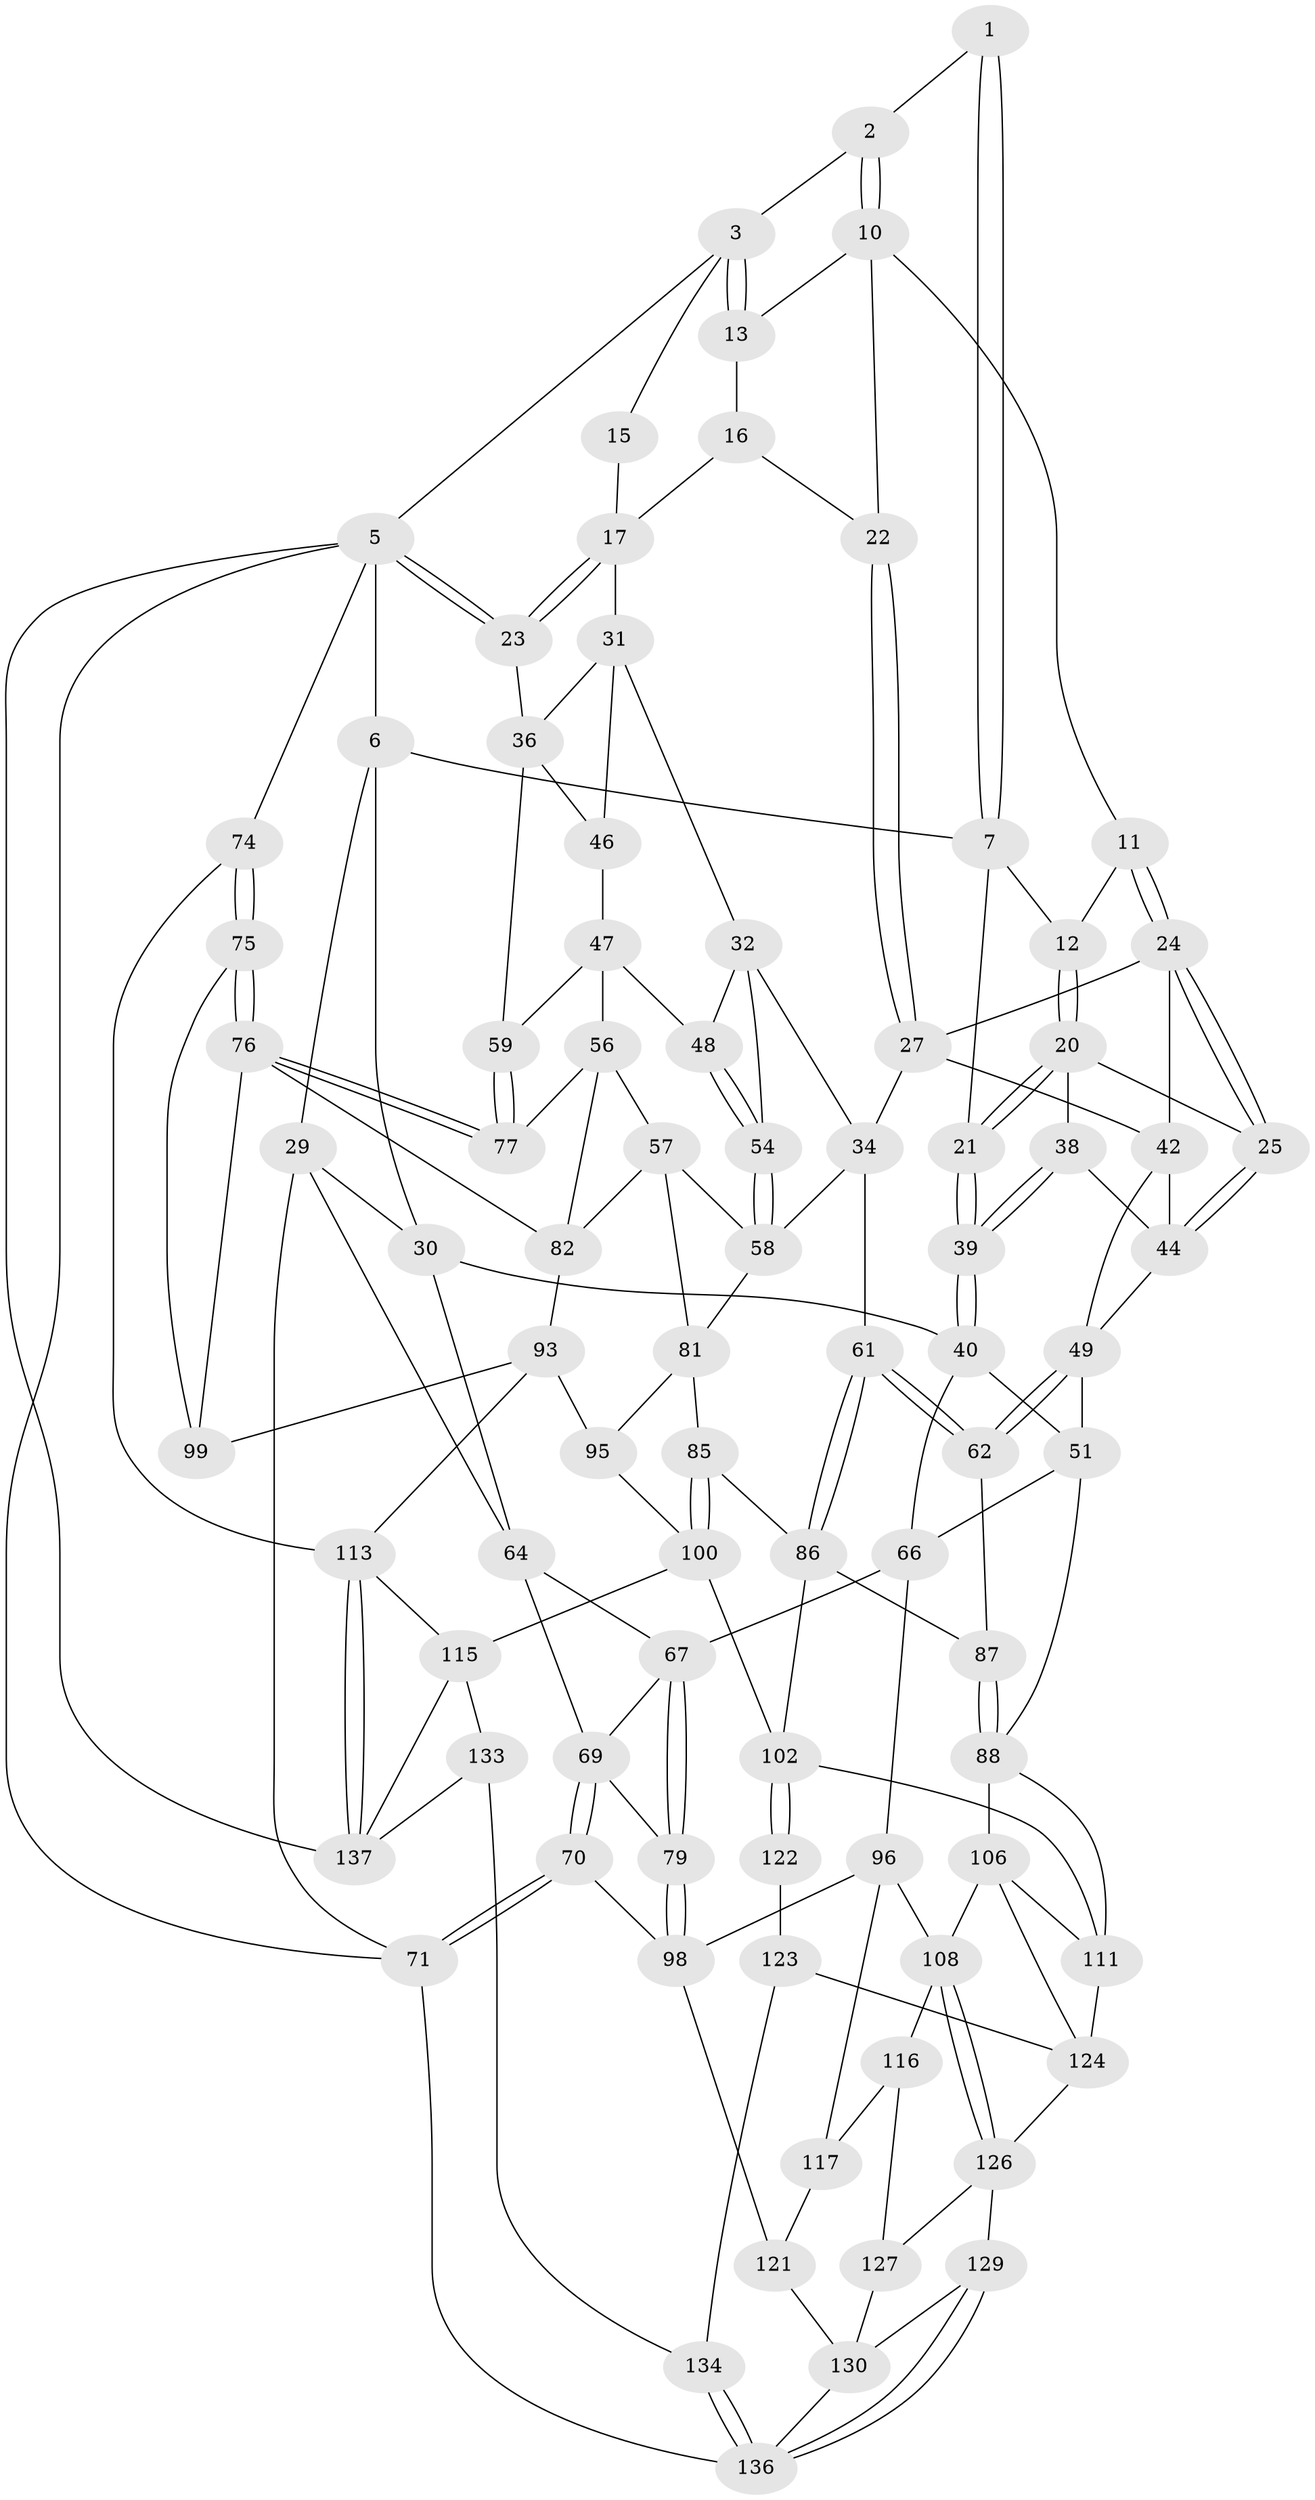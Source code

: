 // original degree distribution, {3: 0.04316546762589928, 4: 0.2158273381294964, 5: 0.4892086330935252, 6: 0.2517985611510791}
// Generated by graph-tools (version 1.1) at 2025/42/03/06/25 10:42:27]
// undirected, 86 vertices, 187 edges
graph export_dot {
graph [start="1"]
  node [color=gray90,style=filled];
  1 [pos="+0.30447652684948606+0"];
  2 [pos="+0.6302858975356889+0"];
  3 [pos="+0.6359700668754319+0",super="+4"];
  5 [pos="+1+0",super="+73"];
  6 [pos="+0.17466837512131086+0",super="+9"];
  7 [pos="+0.3422692973439793+0.06372674312942783",super="+8"];
  10 [pos="+0.5210787248863347+0.06993051052078263",super="+14"];
  11 [pos="+0.4969799187410654+0.09348437348176332"];
  12 [pos="+0.3742081963524659+0.0774267539036748"];
  13 [pos="+0.7377405802468062+0.06423700167592168"];
  15 [pos="+0.9242239598973166+0.04636192756157817"];
  16 [pos="+0.8245635730701051+0.08315658487350308",super="+19"];
  17 [pos="+0.9009968542246707+0.15408226200752614",super="+18"];
  20 [pos="+0.3592435108053643+0.2138431858615383",super="+26"];
  21 [pos="+0.22996128022175258+0.24943242994020154"];
  22 [pos="+0.715379802511929+0.23866780935042464"];
  23 [pos="+1+0.0860449226856259"];
  24 [pos="+0.48366634817201715+0.21273471781170974",super="+28"];
  25 [pos="+0.4786048113004333+0.2176280786671815"];
  27 [pos="+0.7035655197369726+0.2673616557612835",super="+35"];
  29 [pos="+0+0.13453877686371937"];
  30 [pos="+0+0.1527800472805783",super="+41"];
  31 [pos="+0.9565766240245561+0.2712700765132493",super="+37"];
  32 [pos="+0.9499427304632595+0.2785114888304566",super="+33"];
  34 [pos="+0.7416427034524596+0.39633463955112036",super="+60"];
  36 [pos="+1+0.23725220549839388",super="+53"];
  38 [pos="+0.3536938395855296+0.3297342108345449"];
  39 [pos="+0.22622370030528283+0.3272751167409938"];
  40 [pos="+0.19684198241717518+0.39246801361270595",super="+52"];
  42 [pos="+0.5861696516901661+0.4345705763126106",super="+43"];
  44 [pos="+0.4629398183417263+0.32035574143273843",super="+45"];
  46 [pos="+0.9306317708208498+0.4438020282413283"];
  47 [pos="+0.8997849463867246+0.4566062319626128",super="+55"];
  48 [pos="+0.8976562480621911+0.4558351856836081"];
  49 [pos="+0.5391791394148174+0.4723762187665565",super="+50"];
  51 [pos="+0.41429991464417043+0.5247409485303648",super="+89"];
  54 [pos="+0.8057820952887824+0.45455553264053494"];
  56 [pos="+0.9438688407171371+0.5646994047121802",super="+78"];
  57 [pos="+0.8432897400610155+0.5773997965209329",super="+80"];
  58 [pos="+0.805842352116748+0.5181736581380969",super="+63"];
  59 [pos="+1+0.4844824112519506"];
  61 [pos="+0.6203509003407112+0.597566994366619"];
  62 [pos="+0.6036730462218457+0.5869134384952344"];
  64 [pos="+0.15063642138910605+0.4236781348505592",super="+65"];
  66 [pos="+0.22206292323035196+0.6172656356447471",super="+91"];
  67 [pos="+0.20817184487914003+0.6286683334880441",super="+68"];
  69 [pos="+0+0.6209391182281265",super="+72"];
  70 [pos="+0+0.7184956114953988"];
  71 [pos="+0+1"];
  74 [pos="+1+1",super="+112"];
  75 [pos="+1+0.993928377026095",super="+110"];
  76 [pos="+1+0.7955221011376981",super="+90"];
  77 [pos="+1+0.613506137440618"];
  79 [pos="+0.1846663690371164+0.6577962265632404"];
  81 [pos="+0.7504904730452521+0.6259144488800324",super="+84"];
  82 [pos="+0.9547787147670347+0.60752805141612",super="+83"];
  85 [pos="+0.6640612776519071+0.666550161100073"];
  86 [pos="+0.6363688118216165+0.6334220531576871",super="+92"];
  87 [pos="+0.5689984403310071+0.6303695130104743"];
  88 [pos="+0.47263159047838155+0.7009442907629392",super="+105"];
  93 [pos="+0.8530867101180362+0.705299913752874",super="+94"];
  95 [pos="+0.7504727234587514+0.6926429915588808"];
  96 [pos="+0.3434710900622055+0.70085479125148",super="+97"];
  98 [pos="+0.15592620810215482+0.7232751954226093",super="+104"];
  99 [pos="+0.8903620600707349+0.7138563064796145"];
  100 [pos="+0.6553736673636796+0.7406842558947571",super="+101"];
  102 [pos="+0.5959819589987265+0.8117688693597624",super="+103"];
  106 [pos="+0.3623308107468831+0.8053998500655699",super="+107"];
  108 [pos="+0.35355942850940314+0.8065748188443658",super="+109"];
  111 [pos="+0.49966340162337186+0.7460252475127971",super="+120"];
  113 [pos="+0.7921741002093199+0.8604834234807013",super="+114"];
  115 [pos="+0.6478384773471654+0.8194844700279903",super="+132"];
  116 [pos="+0.2559792722422718+0.7871664154860574",super="+118"];
  117 [pos="+0.2207017843416216+0.7707823620886911",super="+119"];
  121 [pos="+0.18803106797072486+0.9991732058340499"];
  122 [pos="+0.5719372984151343+0.8434273603947181"];
  123 [pos="+0.4875942165092338+0.8781266918612779",super="+135"];
  124 [pos="+0.4547442856647163+0.88048882369392",super="+125"];
  126 [pos="+0.35284866119561953+0.8090937842176131",super="+128"];
  127 [pos="+0.3366229318043925+0.8396746290046792"];
  129 [pos="+0.4254363126971084+0.9187606178240767"];
  130 [pos="+0.3560353388191452+0.8920981164100314",super="+131"];
  133 [pos="+0.5915143868556306+1"];
  134 [pos="+0.5450153508290996+1"];
  136 [pos="+0.4180895963312302+1",super="+139"];
  137 [pos="+0.7644126894078076+0.9250631234272025",super="+138"];
  1 -- 2;
  1 -- 7;
  1 -- 7;
  2 -- 3;
  2 -- 10;
  2 -- 10;
  3 -- 13;
  3 -- 13;
  3 -- 5;
  3 -- 15;
  5 -- 6;
  5 -- 23;
  5 -- 23;
  5 -- 137;
  5 -- 74;
  5 -- 71;
  6 -- 29;
  6 -- 30;
  6 -- 7;
  7 -- 12;
  7 -- 21;
  10 -- 11;
  10 -- 13;
  10 -- 22;
  11 -- 12;
  11 -- 24;
  11 -- 24;
  12 -- 20;
  12 -- 20;
  13 -- 16;
  15 -- 17;
  16 -- 17;
  16 -- 22;
  17 -- 23;
  17 -- 23;
  17 -- 31;
  20 -- 21;
  20 -- 21;
  20 -- 25;
  20 -- 38;
  21 -- 39;
  21 -- 39;
  22 -- 27;
  22 -- 27;
  23 -- 36;
  24 -- 25;
  24 -- 25;
  24 -- 42;
  24 -- 27;
  25 -- 44;
  25 -- 44;
  27 -- 34;
  27 -- 42;
  29 -- 30;
  29 -- 71;
  29 -- 64;
  30 -- 40;
  30 -- 64;
  31 -- 32;
  31 -- 36;
  31 -- 46;
  32 -- 48;
  32 -- 34;
  32 -- 54;
  34 -- 61;
  34 -- 58;
  36 -- 59;
  36 -- 46;
  38 -- 39;
  38 -- 39;
  38 -- 44;
  39 -- 40;
  39 -- 40;
  40 -- 66;
  40 -- 51;
  42 -- 49;
  42 -- 44;
  44 -- 49;
  46 -- 47;
  47 -- 48;
  47 -- 56;
  47 -- 59;
  48 -- 54;
  48 -- 54;
  49 -- 62;
  49 -- 62;
  49 -- 51;
  51 -- 88;
  51 -- 66;
  54 -- 58;
  54 -- 58;
  56 -- 57;
  56 -- 82;
  56 -- 77;
  57 -- 58;
  57 -- 81;
  57 -- 82;
  58 -- 81;
  59 -- 77;
  59 -- 77;
  61 -- 62;
  61 -- 62;
  61 -- 86;
  61 -- 86;
  62 -- 87;
  64 -- 67;
  64 -- 69;
  66 -- 67;
  66 -- 96;
  67 -- 79;
  67 -- 79;
  67 -- 69;
  69 -- 70;
  69 -- 70;
  69 -- 79;
  70 -- 71;
  70 -- 71;
  70 -- 98;
  71 -- 136;
  74 -- 75 [weight=2];
  74 -- 75;
  74 -- 113;
  75 -- 76;
  75 -- 76;
  75 -- 99;
  76 -- 77;
  76 -- 77;
  76 -- 82;
  76 -- 99;
  79 -- 98;
  79 -- 98;
  81 -- 85;
  81 -- 95;
  82 -- 93;
  85 -- 86;
  85 -- 100;
  85 -- 100;
  86 -- 102;
  86 -- 87;
  87 -- 88;
  87 -- 88;
  88 -- 106;
  88 -- 111;
  93 -- 99;
  93 -- 95;
  93 -- 113;
  95 -- 100;
  96 -- 108;
  96 -- 98;
  96 -- 117;
  98 -- 121;
  100 -- 115;
  100 -- 102;
  102 -- 122;
  102 -- 122;
  102 -- 111;
  106 -- 111;
  106 -- 108;
  106 -- 124;
  108 -- 126;
  108 -- 126;
  108 -- 116;
  111 -- 124;
  113 -- 137;
  113 -- 137;
  113 -- 115;
  115 -- 137;
  115 -- 133;
  116 -- 117;
  116 -- 127;
  117 -- 121;
  121 -- 130;
  122 -- 123 [weight=2];
  123 -- 124;
  123 -- 134;
  124 -- 126;
  126 -- 127;
  126 -- 129;
  127 -- 130;
  129 -- 130;
  129 -- 136;
  129 -- 136;
  130 -- 136;
  133 -- 134;
  133 -- 137;
  134 -- 136;
  134 -- 136;
}
